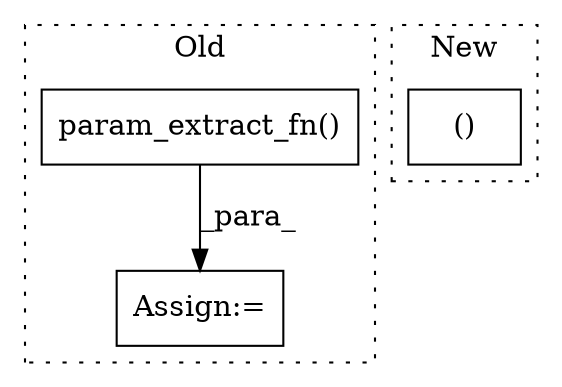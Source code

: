 digraph G {
subgraph cluster0 {
1 [label="param_extract_fn()" a="75" s="3077,3105" l="22,1" shape="box"];
3 [label="Assign:=" a="68" s="3074" l="3" shape="box"];
label = "Old";
style="dotted";
}
subgraph cluster1 {
2 [label="()" a="54" s="3298" l="16" shape="box"];
label = "New";
style="dotted";
}
1 -> 3 [label="_para_"];
}